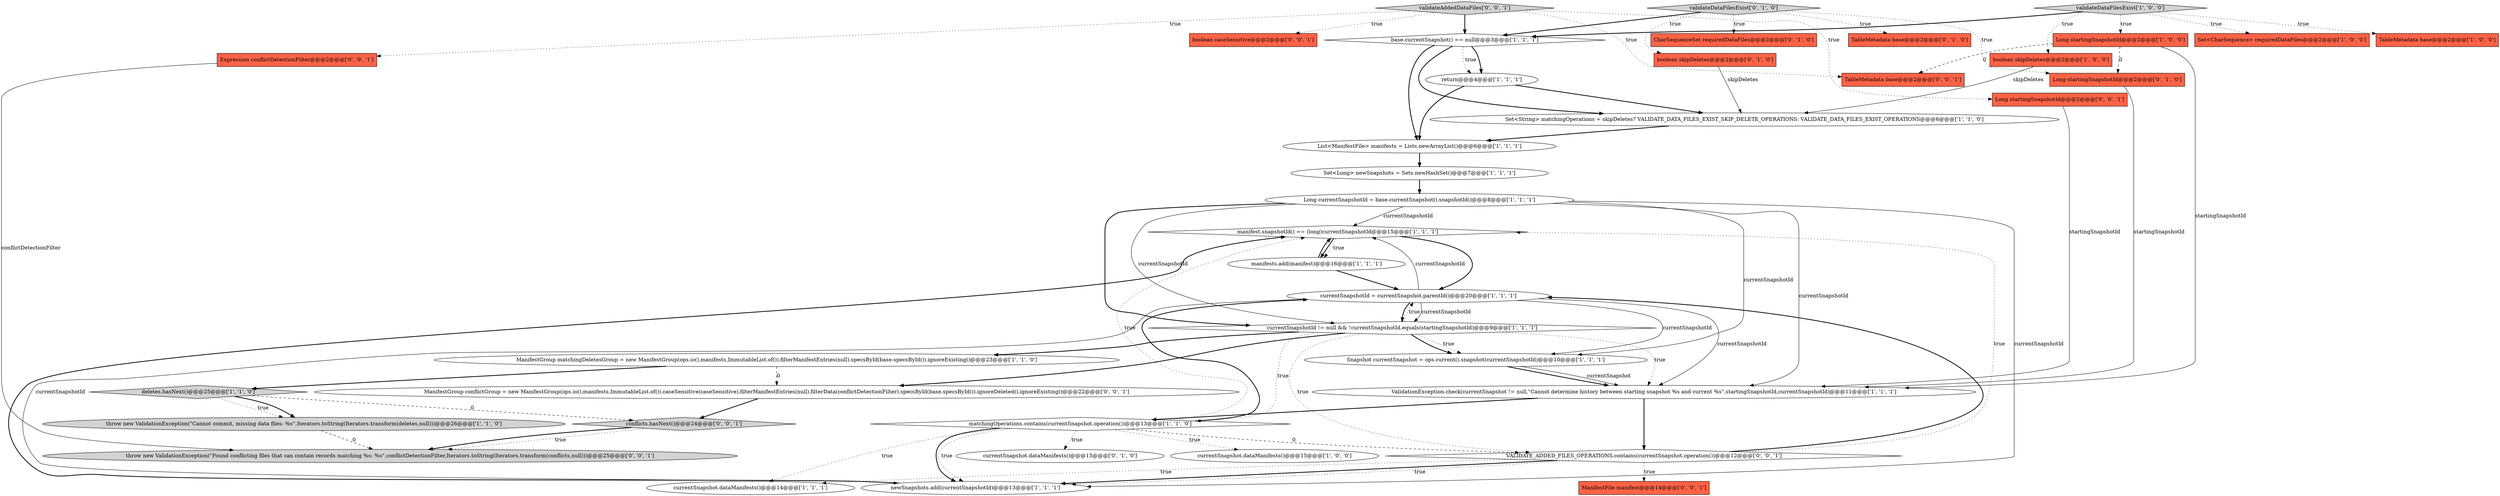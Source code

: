 digraph {
6 [style = filled, label = "manifest.snapshotId() == (long)currentSnapshotId@@@15@@@['1', '1', '1']", fillcolor = white, shape = diamond image = "AAA0AAABBB1BBB"];
18 [style = filled, label = "deletes.hasNext()@@@25@@@['1', '1', '0']", fillcolor = lightgray, shape = diamond image = "AAA0AAABBB1BBB"];
9 [style = filled, label = "Set<CharSequence> requiredDataFiles@@@2@@@['1', '0', '0']", fillcolor = tomato, shape = box image = "AAA0AAABBB1BBB"];
17 [style = filled, label = "throw new ValidationException(\"Cannot commit, missing data files: %s\",Iterators.toString(Iterators.transform(deletes,null)))@@@26@@@['1', '1', '0']", fillcolor = lightgray, shape = ellipse image = "AAA0AAABBB1BBB"];
27 [style = filled, label = "currentSnapshot.dataManifests()@@@15@@@['0', '1', '0']", fillcolor = white, shape = ellipse image = "AAA0AAABBB2BBB"];
20 [style = filled, label = "Long startingSnapshotId@@@2@@@['1', '0', '0']", fillcolor = tomato, shape = box image = "AAA1AAABBB1BBB"];
23 [style = filled, label = "ManifestGroup matchingDeletesGroup = new ManifestGroup(ops.io(),manifests,ImmutableList.of()).filterManifestEntries(null).specsById(base.specsById()).ignoreExisting()@@@23@@@['1', '1', '0']", fillcolor = white, shape = ellipse image = "AAA0AAABBB1BBB"];
3 [style = filled, label = "currentSnapshotId = currentSnapshot.parentId()@@@20@@@['1', '1', '1']", fillcolor = white, shape = ellipse image = "AAA0AAABBB1BBB"];
33 [style = filled, label = "conflicts.hasNext()@@@24@@@['0', '0', '1']", fillcolor = lightgray, shape = diamond image = "AAA0AAABBB3BBB"];
4 [style = filled, label = "manifests.add(manifest)@@@16@@@['1', '1', '1']", fillcolor = white, shape = ellipse image = "AAA0AAABBB1BBB"];
22 [style = filled, label = "return@@@4@@@['1', '1', '1']", fillcolor = white, shape = ellipse image = "AAA0AAABBB1BBB"];
36 [style = filled, label = "Long startingSnapshotId@@@2@@@['0', '0', '1']", fillcolor = tomato, shape = box image = "AAA0AAABBB3BBB"];
2 [style = filled, label = "Long currentSnapshotId = base.currentSnapshot().snapshotId()@@@8@@@['1', '1', '1']", fillcolor = white, shape = ellipse image = "AAA0AAABBB1BBB"];
12 [style = filled, label = "validateDataFilesExist['1', '0', '0']", fillcolor = lightgray, shape = diamond image = "AAA0AAABBB1BBB"];
21 [style = filled, label = "currentSnapshot.dataManifests()@@@14@@@['1', '1', '1']", fillcolor = white, shape = ellipse image = "AAA0AAABBB1BBB"];
19 [style = filled, label = "base.currentSnapshot() == null@@@3@@@['1', '1', '1']", fillcolor = white, shape = diamond image = "AAA0AAABBB1BBB"];
26 [style = filled, label = "boolean skipDeletes@@@2@@@['0', '1', '0']", fillcolor = tomato, shape = box image = "AAA0AAABBB2BBB"];
29 [style = filled, label = "Long startingSnapshotId@@@2@@@['0', '1', '0']", fillcolor = tomato, shape = box image = "AAA1AAABBB2BBB"];
16 [style = filled, label = "Set<Long> newSnapshots = Sets.newHashSet()@@@7@@@['1', '1', '1']", fillcolor = white, shape = ellipse image = "AAA0AAABBB1BBB"];
8 [style = filled, label = "Snapshot currentSnapshot = ops.current().snapshot(currentSnapshotId)@@@10@@@['1', '1', '1']", fillcolor = white, shape = ellipse image = "AAA0AAABBB1BBB"];
11 [style = filled, label = "boolean skipDeletes@@@2@@@['1', '0', '0']", fillcolor = tomato, shape = box image = "AAA0AAABBB1BBB"];
7 [style = filled, label = "Set<String> matchingOperations = skipDeletes? VALIDATE_DATA_FILES_EXIST_SKIP_DELETE_OPERATIONS: VALIDATE_DATA_FILES_EXIST_OPERATIONS@@@6@@@['1', '1', '0']", fillcolor = white, shape = ellipse image = "AAA0AAABBB1BBB"];
13 [style = filled, label = "matchingOperations.contains(currentSnapshot.operation())@@@13@@@['1', '1', '0']", fillcolor = white, shape = diamond image = "AAA0AAABBB1BBB"];
31 [style = filled, label = "VALIDATE_ADDED_FILES_OPERATIONS.contains(currentSnapshot.operation())@@@12@@@['0', '0', '1']", fillcolor = white, shape = diamond image = "AAA0AAABBB3BBB"];
38 [style = filled, label = "TableMetadata base@@@2@@@['0', '0', '1']", fillcolor = tomato, shape = box image = "AAA0AAABBB3BBB"];
24 [style = filled, label = "CharSequenceSet requiredDataFiles@@@2@@@['0', '1', '0']", fillcolor = tomato, shape = box image = "AAA0AAABBB2BBB"];
37 [style = filled, label = "Expression conflictDetectionFilter@@@2@@@['0', '0', '1']", fillcolor = tomato, shape = box image = "AAA0AAABBB3BBB"];
15 [style = filled, label = "currentSnapshotId != null && !currentSnapshotId.equals(startingSnapshotId)@@@9@@@['1', '1', '1']", fillcolor = white, shape = diamond image = "AAA0AAABBB1BBB"];
35 [style = filled, label = "boolean caseSensitive@@@2@@@['0', '0', '1']", fillcolor = tomato, shape = box image = "AAA0AAABBB3BBB"];
14 [style = filled, label = "TableMetadata base@@@2@@@['1', '0', '0']", fillcolor = tomato, shape = box image = "AAA0AAABBB1BBB"];
30 [style = filled, label = "ManifestFile manifest@@@14@@@['0', '0', '1']", fillcolor = tomato, shape = box image = "AAA0AAABBB3BBB"];
32 [style = filled, label = "throw new ValidationException(\"Found conflicting files that can contain records matching %s: %s\",conflictDetectionFilter,Iterators.toString(Iterators.transform(conflicts,null)))@@@25@@@['0', '0', '1']", fillcolor = lightgray, shape = ellipse image = "AAA0AAABBB3BBB"];
25 [style = filled, label = "TableMetadata base@@@2@@@['0', '1', '0']", fillcolor = tomato, shape = box image = "AAA0AAABBB2BBB"];
10 [style = filled, label = "List<ManifestFile> manifests = Lists.newArrayList()@@@6@@@['1', '1', '1']", fillcolor = white, shape = ellipse image = "AAA0AAABBB1BBB"];
28 [style = filled, label = "validateDataFilesExist['0', '1', '0']", fillcolor = lightgray, shape = diamond image = "AAA0AAABBB2BBB"];
1 [style = filled, label = "ValidationException.check(currentSnapshot != null,\"Cannot determine history between starting snapshot %s and current %s\",startingSnapshotId,currentSnapshotId)@@@11@@@['1', '1', '1']", fillcolor = white, shape = ellipse image = "AAA0AAABBB1BBB"];
0 [style = filled, label = "currentSnapshot.dataManifests()@@@15@@@['1', '0', '0']", fillcolor = white, shape = ellipse image = "AAA0AAABBB1BBB"];
5 [style = filled, label = "newSnapshots.add(currentSnapshotId)@@@13@@@['1', '1', '1']", fillcolor = white, shape = ellipse image = "AAA0AAABBB1BBB"];
34 [style = filled, label = "validateAddedDataFiles['0', '0', '1']", fillcolor = lightgray, shape = diamond image = "AAA0AAABBB3BBB"];
39 [style = filled, label = "ManifestGroup conflictGroup = new ManifestGroup(ops.io(),manifests,ImmutableList.of()).caseSensitive(caseSensitive).filterManifestEntries(null).filterData(conflictDetectionFilter).specsById(base.specsById()).ignoreDeleted().ignoreExisting()@@@22@@@['0', '0', '1']", fillcolor = white, shape = ellipse image = "AAA0AAABBB3BBB"];
2->6 [style = solid, label="currentSnapshotId"];
6->3 [style = bold, label=""];
13->27 [style = dotted, label="true"];
3->5 [style = solid, label="currentSnapshotId"];
15->31 [style = dotted, label="true"];
28->25 [style = dotted, label="true"];
3->6 [style = solid, label="currentSnapshotId"];
20->1 [style = solid, label="startingSnapshotId"];
13->5 [style = dotted, label="true"];
1->13 [style = bold, label=""];
8->1 [style = bold, label=""];
31->21 [style = dotted, label="true"];
12->20 [style = dotted, label="true"];
15->8 [style = dotted, label="true"];
20->38 [style = dashed, label="0"];
13->21 [style = dotted, label="true"];
23->39 [style = dashed, label="0"];
2->15 [style = bold, label=""];
2->1 [style = solid, label="currentSnapshotId"];
1->31 [style = bold, label=""];
34->37 [style = dotted, label="true"];
18->33 [style = dashed, label="0"];
13->6 [style = dotted, label="true"];
4->3 [style = bold, label=""];
3->1 [style = solid, label="currentSnapshotId"];
11->7 [style = solid, label="skipDeletes"];
34->19 [style = bold, label=""];
33->32 [style = dotted, label="true"];
31->5 [style = bold, label=""];
31->6 [style = dotted, label="true"];
31->5 [style = dotted, label="true"];
22->7 [style = bold, label=""];
20->29 [style = dashed, label="0"];
34->38 [style = dotted, label="true"];
15->13 [style = dotted, label="true"];
12->11 [style = dotted, label="true"];
15->3 [style = dotted, label="true"];
28->29 [style = dotted, label="true"];
37->32 [style = solid, label="conflictDetectionFilter"];
31->30 [style = dotted, label="true"];
6->4 [style = bold, label=""];
28->24 [style = dotted, label="true"];
5->6 [style = bold, label=""];
13->31 [style = dashed, label="0"];
36->1 [style = solid, label="startingSnapshotId"];
13->0 [style = dotted, label="true"];
19->22 [style = dotted, label="true"];
28->19 [style = bold, label=""];
13->5 [style = bold, label=""];
18->17 [style = dotted, label="true"];
31->3 [style = bold, label=""];
19->22 [style = bold, label=""];
3->15 [style = solid, label="currentSnapshotId"];
34->36 [style = dotted, label="true"];
19->10 [style = bold, label=""];
39->33 [style = bold, label=""];
10->16 [style = bold, label=""];
34->35 [style = dotted, label="true"];
22->10 [style = bold, label=""];
29->1 [style = solid, label="startingSnapshotId"];
33->32 [style = bold, label=""];
15->8 [style = bold, label=""];
2->5 [style = solid, label="currentSnapshotId"];
23->18 [style = bold, label=""];
2->15 [style = solid, label="currentSnapshotId"];
8->1 [style = solid, label="currentSnapshot"];
15->23 [style = bold, label=""];
7->10 [style = bold, label=""];
4->6 [style = bold, label=""];
26->7 [style = solid, label="skipDeletes"];
18->17 [style = bold, label=""];
17->32 [style = dashed, label="0"];
3->15 [style = bold, label=""];
3->8 [style = solid, label="currentSnapshotId"];
16->2 [style = bold, label=""];
2->8 [style = solid, label="currentSnapshotId"];
12->14 [style = dotted, label="true"];
6->4 [style = dotted, label="true"];
13->3 [style = bold, label=""];
15->1 [style = dotted, label="true"];
28->26 [style = dotted, label="true"];
15->39 [style = bold, label=""];
12->19 [style = bold, label=""];
19->7 [style = bold, label=""];
12->9 [style = dotted, label="true"];
}
